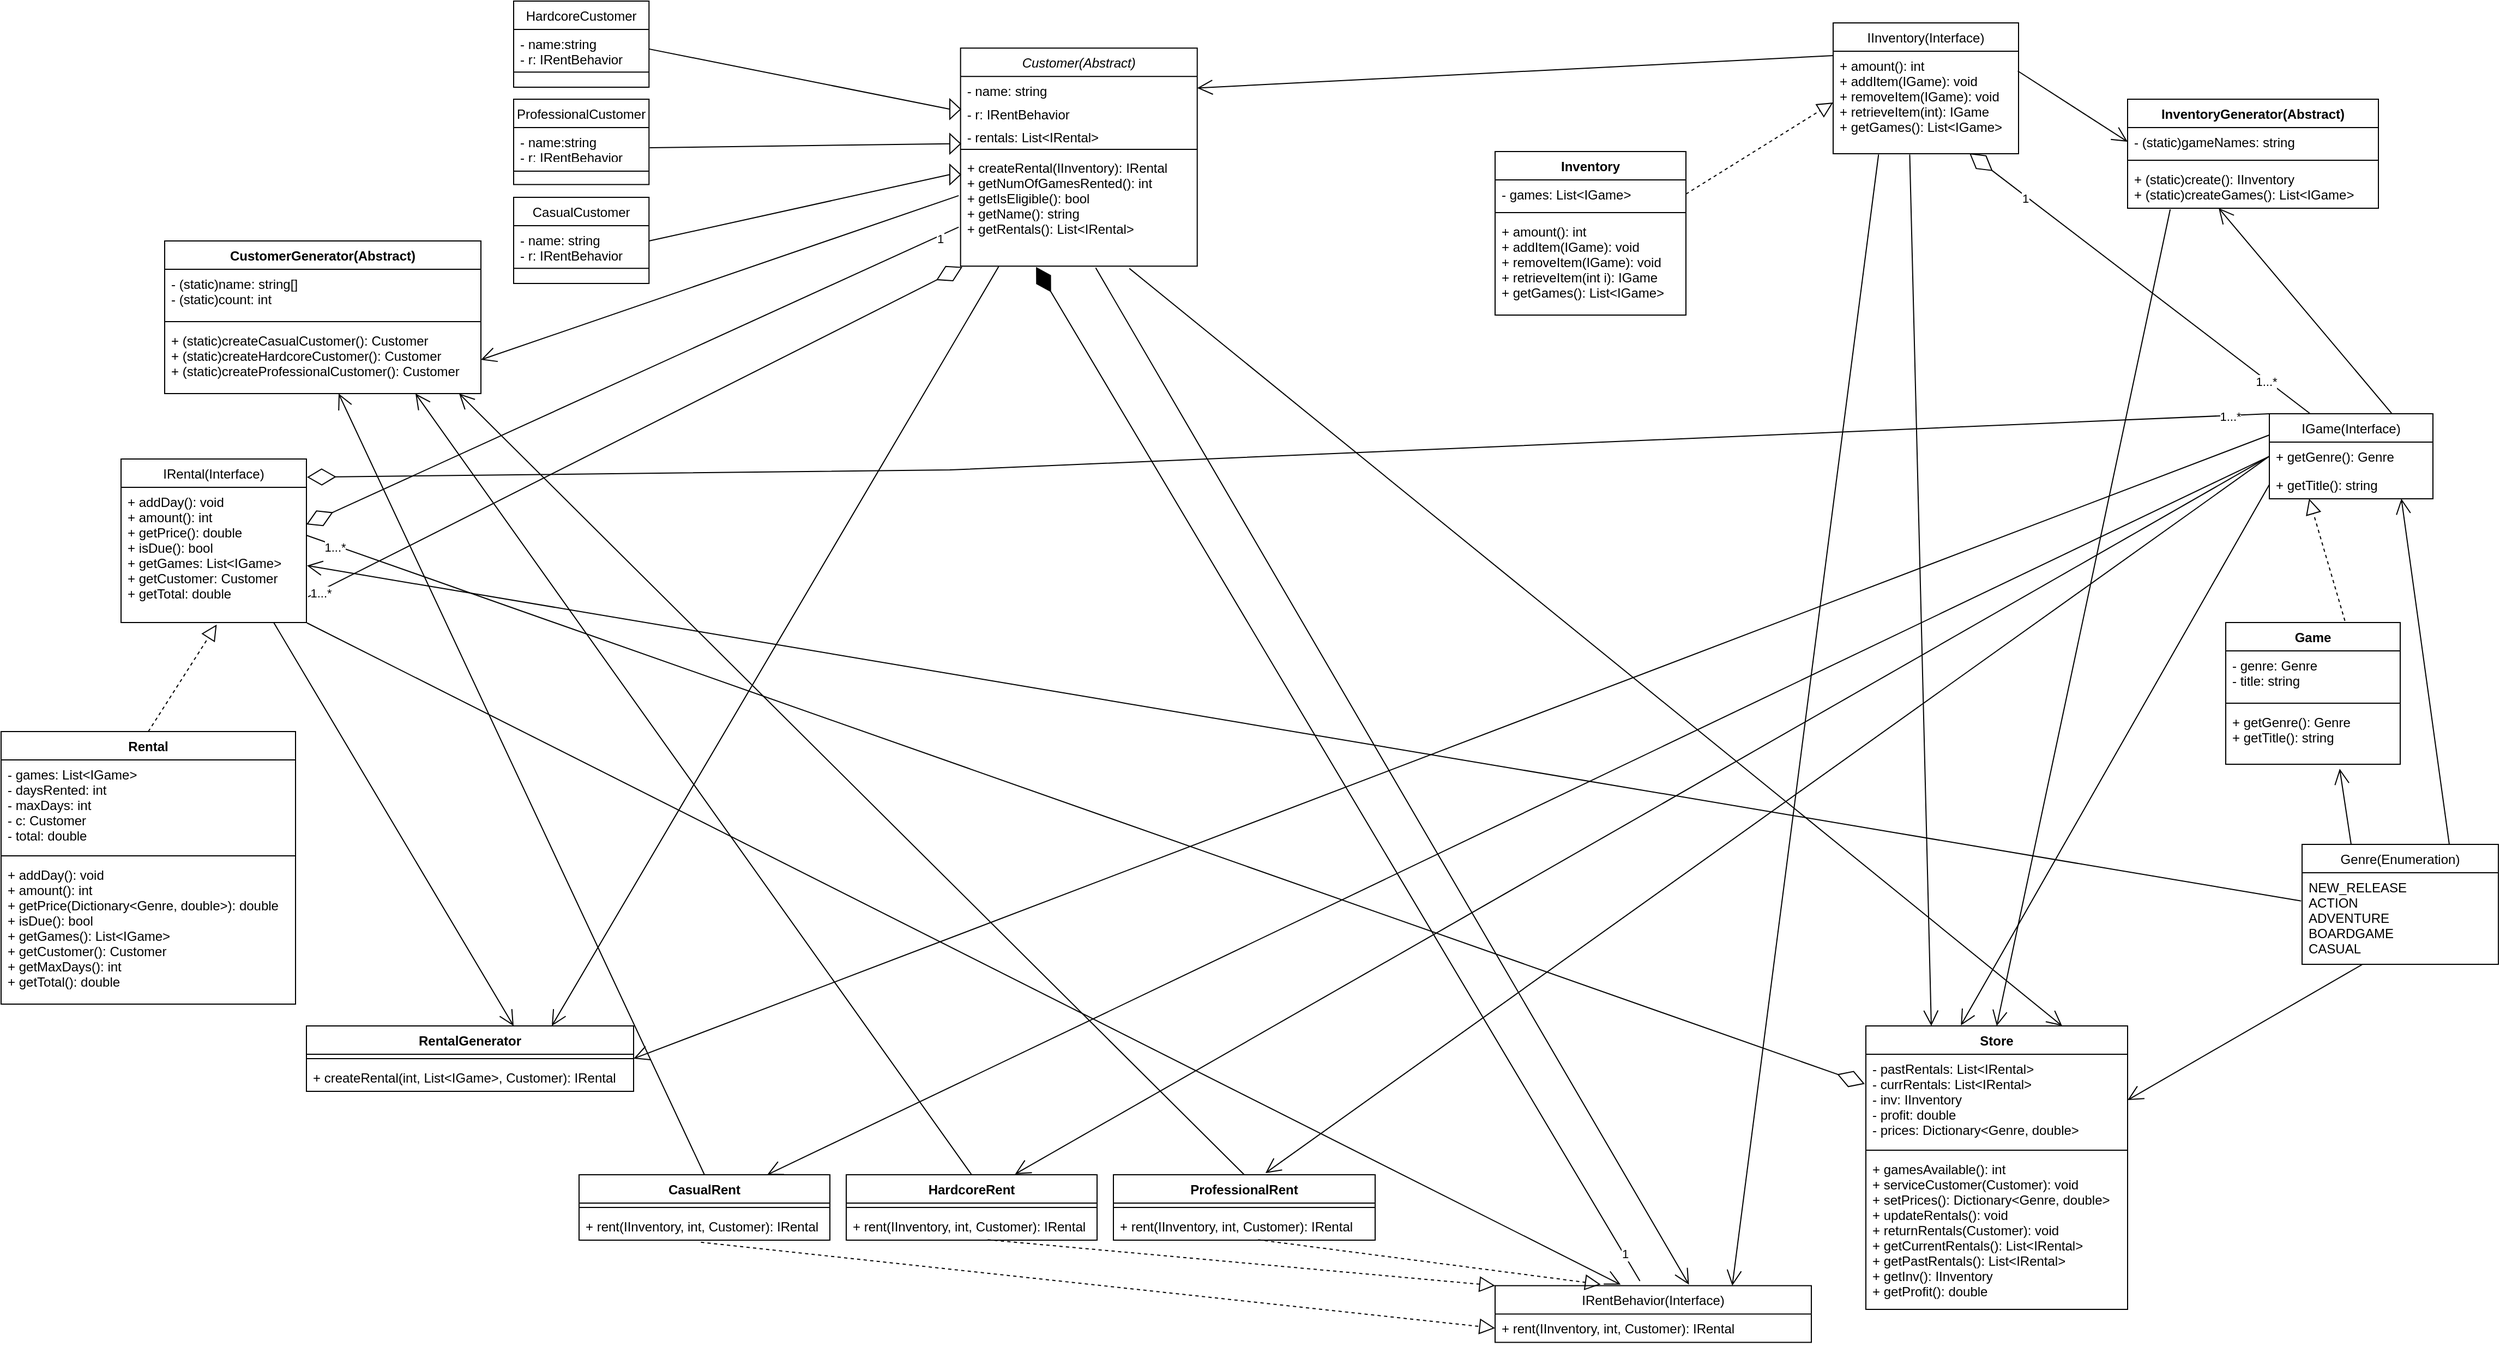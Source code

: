 <mxfile version="15.5.5" type="device"><diagram id="C5RBs43oDa-KdzZeNtuy" name="Page-1"><mxGraphModel dx="2887" dy="938" grid="1" gridSize="10" guides="1" tooltips="1" connect="1" arrows="1" fold="1" page="1" pageScale="1" pageWidth="1169" pageHeight="827" math="0" shadow="0"><root><mxCell id="WIyWlLk6GJQsqaUBKTNV-0"/><mxCell id="WIyWlLk6GJQsqaUBKTNV-1" parent="WIyWlLk6GJQsqaUBKTNV-0"/><mxCell id="_dG1kqTOQeq6uRvqZW8x-115" value="Store" style="swimlane;fontStyle=1;align=center;verticalAlign=top;childLayout=stackLayout;horizontal=1;startSize=26;horizontalStack=0;resizeParent=1;resizeParentMax=0;resizeLast=0;collapsible=1;marginBottom=0;" parent="WIyWlLk6GJQsqaUBKTNV-1" vertex="1"><mxGeometry x="550" y="950" width="240" height="260" as="geometry"/></mxCell><mxCell id="_dG1kqTOQeq6uRvqZW8x-116" value="- pastRentals: List&lt;IRental&gt;&#10;- currRentals: List&lt;IRental&gt;&#10;- inv: IInventory&#10;- profit: double&#10;- prices: Dictionary&lt;Genre, double&gt;" style="text;strokeColor=none;fillColor=none;align=left;verticalAlign=top;spacingLeft=4;spacingRight=4;overflow=hidden;rotatable=0;points=[[0,0.5],[1,0.5]];portConstraint=eastwest;" parent="_dG1kqTOQeq6uRvqZW8x-115" vertex="1"><mxGeometry y="26" width="240" height="84" as="geometry"/></mxCell><mxCell id="_dG1kqTOQeq6uRvqZW8x-117" value="" style="line;strokeWidth=1;fillColor=none;align=left;verticalAlign=middle;spacingTop=-1;spacingLeft=3;spacingRight=3;rotatable=0;labelPosition=right;points=[];portConstraint=eastwest;" parent="_dG1kqTOQeq6uRvqZW8x-115" vertex="1"><mxGeometry y="110" width="240" height="8" as="geometry"/></mxCell><mxCell id="_dG1kqTOQeq6uRvqZW8x-118" value="+ gamesAvailable(): int&#10;+ serviceCustomer(Customer): void&#10;+ setPrices(): Dictionary&lt;Genre, double&gt;&#10;+ updateRentals(): void&#10;+ returnRentals(Customer): void&#10;+ getCurrentRentals(): List&lt;IRental&gt;&#10;+ getPastRentals(): List&lt;IRental&gt;&#10;+ getInv(): IInventory&#10;+ getProfit(): double" style="text;strokeColor=none;fillColor=none;align=left;verticalAlign=top;spacingLeft=4;spacingRight=4;overflow=hidden;rotatable=0;points=[[0,0.5],[1,0.5]];portConstraint=eastwest;" parent="_dG1kqTOQeq6uRvqZW8x-115" vertex="1"><mxGeometry y="118" width="240" height="142" as="geometry"/></mxCell><mxCell id="_dG1kqTOQeq6uRvqZW8x-123" value="" style="endArrow=diamondThin;endFill=1;endSize=24;html=1;entryX=0.319;entryY=1.007;entryDx=0;entryDy=0;exitX=0.458;exitY=-0.081;exitDx=0;exitDy=0;exitPerimeter=0;entryPerimeter=0;" parent="WIyWlLk6GJQsqaUBKTNV-1" source="_dG1kqTOQeq6uRvqZW8x-16" target="_dG1kqTOQeq6uRvqZW8x-150" edge="1"><mxGeometry width="160" relative="1" as="geometry"><mxPoint x="-590" y="620" as="sourcePoint"/><mxPoint x="-150" y="90" as="targetPoint"/></mxGeometry></mxCell><mxCell id="pAehy5S-BfIs2XnOSqvV-15" value="1" style="edgeLabel;html=1;align=center;verticalAlign=middle;resizable=0;points=[];" parent="_dG1kqTOQeq6uRvqZW8x-123" vertex="1" connectable="0"><mxGeometry x="-0.947" y="-1" relative="1" as="geometry"><mxPoint as="offset"/></mxGeometry></mxCell><mxCell id="_dG1kqTOQeq6uRvqZW8x-144" value="" style="endArrow=open;endFill=1;endSize=12;html=1;exitX=0.413;exitY=1.008;exitDx=0;exitDy=0;entryX=0.25;entryY=0;entryDx=0;entryDy=0;exitPerimeter=0;" parent="WIyWlLk6GJQsqaUBKTNV-1" source="_dG1kqTOQeq6uRvqZW8x-87" target="_dG1kqTOQeq6uRvqZW8x-115" edge="1"><mxGeometry width="160" relative="1" as="geometry"><mxPoint x="-130" y="480" as="sourcePoint"/><mxPoint x="-10" y="550" as="targetPoint"/></mxGeometry></mxCell><mxCell id="zkfFHV4jXpPFQw0GAbJ--0" value="Customer(Abstract)" style="swimlane;fontStyle=2;align=center;verticalAlign=top;childLayout=stackLayout;horizontal=1;startSize=26;horizontalStack=0;resizeParent=1;resizeLast=0;collapsible=1;marginBottom=0;rounded=0;shadow=0;strokeWidth=1;" parent="WIyWlLk6GJQsqaUBKTNV-1" vertex="1"><mxGeometry x="-280.17" y="53.11" width="217.03" height="199.998" as="geometry"><mxRectangle x="230" y="140" width="160" height="26" as="alternateBounds"/></mxGeometry></mxCell><mxCell id="zkfFHV4jXpPFQw0GAbJ--1" value="- name: string" style="text;align=left;verticalAlign=top;spacingLeft=4;spacingRight=4;overflow=hidden;rotatable=0;points=[[0,0.5],[1,0.5]];portConstraint=eastwest;" parent="zkfFHV4jXpPFQw0GAbJ--0" vertex="1"><mxGeometry y="26" width="217.03" height="21.211" as="geometry"/></mxCell><mxCell id="zkfFHV4jXpPFQw0GAbJ--2" value="- r: IRentBehavior" style="text;align=left;verticalAlign=top;spacingLeft=4;spacingRight=4;overflow=hidden;rotatable=0;points=[[0,0.5],[1,0.5]];portConstraint=eastwest;rounded=0;shadow=0;html=0;" parent="zkfFHV4jXpPFQw0GAbJ--0" vertex="1"><mxGeometry y="47.211" width="217.03" height="21.211" as="geometry"/></mxCell><mxCell id="zkfFHV4jXpPFQw0GAbJ--3" value="- rentals: List&lt;IRental&gt;" style="text;align=left;verticalAlign=top;spacingLeft=4;spacingRight=4;overflow=hidden;rotatable=0;points=[[0,0.5],[1,0.5]];portConstraint=eastwest;rounded=0;shadow=0;html=0;" parent="zkfFHV4jXpPFQw0GAbJ--0" vertex="1"><mxGeometry y="68.421" width="217.03" height="21.211" as="geometry"/></mxCell><mxCell id="zkfFHV4jXpPFQw0GAbJ--4" value="" style="line;html=1;strokeWidth=1;align=left;verticalAlign=middle;spacingTop=-1;spacingLeft=3;spacingRight=3;rotatable=0;labelPosition=right;points=[];portConstraint=eastwest;" parent="zkfFHV4jXpPFQw0GAbJ--0" vertex="1"><mxGeometry y="89.632" width="217.03" height="6.526" as="geometry"/></mxCell><mxCell id="_dG1kqTOQeq6uRvqZW8x-150" value="+ createRental(IInventory): IRental&#10;+ getNumOfGamesRented(): int&#10;+ getIsEligible(): bool&#10;+ getName(): string&#10;+ getRentals(): List&lt;IRental&gt;&#10;" style="text;align=left;verticalAlign=top;spacingLeft=4;spacingRight=4;overflow=hidden;rotatable=0;points=[[0,0.5],[1,0.5]];portConstraint=eastwest;" parent="zkfFHV4jXpPFQw0GAbJ--0" vertex="1"><mxGeometry y="96.158" width="217.03" height="103.84" as="geometry"/></mxCell><mxCell id="_dG1kqTOQeq6uRvqZW8x-154" value="" style="endArrow=open;endFill=1;endSize=12;html=1;entryX=1.003;entryY=0.579;entryDx=0;entryDy=0;entryPerimeter=0;exitX=-0.005;exitY=0.308;exitDx=0;exitDy=0;exitPerimeter=0;" parent="WIyWlLk6GJQsqaUBKTNV-1" source="_dG1kqTOQeq6uRvqZW8x-98" target="_dG1kqTOQeq6uRvqZW8x-76" edge="1"><mxGeometry width="160" relative="1" as="geometry"><mxPoint x="-130" y="480" as="sourcePoint"/><mxPoint x="30" y="480" as="targetPoint"/></mxGeometry></mxCell><mxCell id="_dG1kqTOQeq6uRvqZW8x-155" value="" style="endArrow=open;endFill=1;endSize=12;html=1;entryX=1;entryY=0.5;entryDx=0;entryDy=0;exitX=0.306;exitY=1.002;exitDx=0;exitDy=0;exitPerimeter=0;" parent="WIyWlLk6GJQsqaUBKTNV-1" source="_dG1kqTOQeq6uRvqZW8x-98" target="_dG1kqTOQeq6uRvqZW8x-116" edge="1"><mxGeometry width="160" relative="1" as="geometry"><mxPoint x="-130" y="480" as="sourcePoint"/><mxPoint x="450" y="670" as="targetPoint"/></mxGeometry></mxCell><mxCell id="_dG1kqTOQeq6uRvqZW8x-156" value="" style="endArrow=open;endFill=1;endSize=12;html=1;entryX=0.75;entryY=0;entryDx=0;entryDy=0;exitX=0.713;exitY=1.02;exitDx=0;exitDy=0;exitPerimeter=0;" parent="WIyWlLk6GJQsqaUBKTNV-1" source="_dG1kqTOQeq6uRvqZW8x-150" target="_dG1kqTOQeq6uRvqZW8x-115" edge="1"><mxGeometry width="160" relative="1" as="geometry"><mxPoint x="228.14" y="239.624" as="sourcePoint"/><mxPoint x="30" y="480" as="targetPoint"/></mxGeometry></mxCell><mxCell id="pAehy5S-BfIs2XnOSqvV-0" value="" style="endArrow=diamondThin;endFill=0;endSize=24;html=1;rounded=0;entryX=-0.004;entryY=0.324;entryDx=0;entryDy=0;entryPerimeter=0;" parent="WIyWlLk6GJQsqaUBKTNV-1" target="_dG1kqTOQeq6uRvqZW8x-116" edge="1"><mxGeometry width="160" relative="1" as="geometry"><mxPoint x="-880" y="500" as="sourcePoint"/><mxPoint x="-320" y="490" as="targetPoint"/></mxGeometry></mxCell><mxCell id="pAehy5S-BfIs2XnOSqvV-9" value="1...*" style="edgeLabel;html=1;align=center;verticalAlign=middle;resizable=0;points=[];container=0;" parent="pAehy5S-BfIs2XnOSqvV-0" vertex="1" connectable="0"><mxGeometry x="-0.964" y="-2" relative="1" as="geometry"><mxPoint as="offset"/></mxGeometry></mxCell><mxCell id="pAehy5S-BfIs2XnOSqvV-4" value="" style="endArrow=diamondThin;endFill=0;endSize=24;html=1;rounded=0;entryX=0.008;entryY=1.007;entryDx=0;entryDy=0;exitX=1.009;exitY=0.81;exitDx=0;exitDy=0;entryPerimeter=0;exitPerimeter=0;" parent="WIyWlLk6GJQsqaUBKTNV-1" source="_dG1kqTOQeq6uRvqZW8x-76" target="_dG1kqTOQeq6uRvqZW8x-150" edge="1"><mxGeometry width="160" relative="1" as="geometry"><mxPoint x="-490" y="370" as="sourcePoint"/><mxPoint x="-330" y="370" as="targetPoint"/></mxGeometry></mxCell><mxCell id="pAehy5S-BfIs2XnOSqvV-8" value="1...*" style="edgeLabel;html=1;align=center;verticalAlign=middle;resizable=0;points=[];container=0;" parent="pAehy5S-BfIs2XnOSqvV-4" vertex="1" connectable="0"><mxGeometry x="-0.964" y="-2" relative="1" as="geometry"><mxPoint as="offset"/></mxGeometry></mxCell><mxCell id="pAehy5S-BfIs2XnOSqvV-12" value="" style="endArrow=diamondThin;endFill=0;endSize=24;html=1;rounded=0;exitX=0;exitY=0;exitDx=0;exitDy=0;entryX=1.003;entryY=0.111;entryDx=0;entryDy=0;entryPerimeter=0;" parent="WIyWlLk6GJQsqaUBKTNV-1" source="_dG1kqTOQeq6uRvqZW8x-54" target="_dG1kqTOQeq6uRvqZW8x-75" edge="1"><mxGeometry width="160" relative="1" as="geometry"><mxPoint x="-510" y="500" as="sourcePoint"/><mxPoint x="-890" y="450" as="targetPoint"/><Array as="points"><mxPoint x="-290" y="440"/></Array></mxGeometry></mxCell><mxCell id="pAehy5S-BfIs2XnOSqvV-14" value="1...*" style="edgeLabel;html=1;align=center;verticalAlign=middle;resizable=0;points=[];" parent="pAehy5S-BfIs2XnOSqvV-12" vertex="1" connectable="0"><mxGeometry x="-0.96" y="1" relative="1" as="geometry"><mxPoint as="offset"/></mxGeometry></mxCell><mxCell id="pAehy5S-BfIs2XnOSqvV-17" value="" style="endArrow=diamondThin;endFill=0;endSize=24;html=1;rounded=0;entryX=1;entryY=0.274;entryDx=0;entryDy=0;entryPerimeter=0;exitX=-0.008;exitY=0.655;exitDx=0;exitDy=0;exitPerimeter=0;" parent="WIyWlLk6GJQsqaUBKTNV-1" source="_dG1kqTOQeq6uRvqZW8x-150" target="_dG1kqTOQeq6uRvqZW8x-76" edge="1"><mxGeometry width="160" relative="1" as="geometry"><mxPoint x="-240" y="230" as="sourcePoint"/><mxPoint x="-310" y="390" as="targetPoint"/></mxGeometry></mxCell><mxCell id="pAehy5S-BfIs2XnOSqvV-18" value="1" style="edgeLabel;html=1;align=center;verticalAlign=middle;resizable=0;points=[];" parent="pAehy5S-BfIs2XnOSqvV-17" vertex="1" connectable="0"><mxGeometry x="-0.939" y="1" relative="1" as="geometry"><mxPoint y="1" as="offset"/></mxGeometry></mxCell><mxCell id="_dG1kqTOQeq6uRvqZW8x-16" value="IRentBehavior(Interface)" style="swimlane;fontStyle=0;childLayout=stackLayout;horizontal=1;startSize=26;fillColor=none;horizontalStack=0;resizeParent=1;resizeParentMax=0;resizeLast=0;collapsible=1;marginBottom=0;" parent="WIyWlLk6GJQsqaUBKTNV-1" vertex="1"><mxGeometry x="210" y="1188.21" width="290" height="52" as="geometry"/></mxCell><mxCell id="_dG1kqTOQeq6uRvqZW8x-17" value="+ rent(IInventory, int, Customer): IRental" style="text;strokeColor=none;fillColor=none;align=left;verticalAlign=top;spacingLeft=4;spacingRight=4;overflow=hidden;rotatable=0;points=[[0,0.5],[1,0.5]];portConstraint=eastwest;" parent="_dG1kqTOQeq6uRvqZW8x-16" vertex="1"><mxGeometry y="26" width="290" height="26" as="geometry"/></mxCell><mxCell id="_dG1kqTOQeq6uRvqZW8x-24" value="ProfessionalRent" style="swimlane;fontStyle=1;align=center;verticalAlign=top;childLayout=stackLayout;horizontal=1;startSize=26;horizontalStack=0;resizeParent=1;resizeParentMax=0;resizeLast=0;collapsible=1;marginBottom=0;" parent="WIyWlLk6GJQsqaUBKTNV-1" vertex="1"><mxGeometry x="-140" y="1086.5" width="240" height="60" as="geometry"/></mxCell><mxCell id="_dG1kqTOQeq6uRvqZW8x-26" value="" style="line;strokeWidth=1;fillColor=none;align=left;verticalAlign=middle;spacingTop=-1;spacingLeft=3;spacingRight=3;rotatable=0;labelPosition=right;points=[];portConstraint=eastwest;" parent="_dG1kqTOQeq6uRvqZW8x-24" vertex="1"><mxGeometry y="26" width="240" height="8" as="geometry"/></mxCell><mxCell id="_dG1kqTOQeq6uRvqZW8x-27" value="+ rent(IInventory, int, Customer): IRental" style="text;strokeColor=none;fillColor=none;align=left;verticalAlign=top;spacingLeft=4;spacingRight=4;overflow=hidden;rotatable=0;points=[[0,0.5],[1,0.5]];portConstraint=eastwest;" parent="_dG1kqTOQeq6uRvqZW8x-24" vertex="1"><mxGeometry y="34" width="240" height="26" as="geometry"/></mxCell><mxCell id="_dG1kqTOQeq6uRvqZW8x-28" value="HardcoreRent" style="swimlane;fontStyle=1;align=center;verticalAlign=top;childLayout=stackLayout;horizontal=1;startSize=26;horizontalStack=0;resizeParent=1;resizeParentMax=0;resizeLast=0;collapsible=1;marginBottom=0;" parent="WIyWlLk6GJQsqaUBKTNV-1" vertex="1"><mxGeometry x="-385" y="1086.5" width="230" height="60" as="geometry"/></mxCell><mxCell id="_dG1kqTOQeq6uRvqZW8x-30" value="" style="line;strokeWidth=1;fillColor=none;align=left;verticalAlign=middle;spacingTop=-1;spacingLeft=3;spacingRight=3;rotatable=0;labelPosition=right;points=[];portConstraint=eastwest;" parent="_dG1kqTOQeq6uRvqZW8x-28" vertex="1"><mxGeometry y="26" width="230" height="8" as="geometry"/></mxCell><mxCell id="_dG1kqTOQeq6uRvqZW8x-31" value="+ rent(IInventory, int, Customer): IRental" style="text;strokeColor=none;fillColor=none;align=left;verticalAlign=top;spacingLeft=4;spacingRight=4;overflow=hidden;rotatable=0;points=[[0,0.5],[1,0.5]];portConstraint=eastwest;" parent="_dG1kqTOQeq6uRvqZW8x-28" vertex="1"><mxGeometry y="34" width="230" height="26" as="geometry"/></mxCell><mxCell id="_dG1kqTOQeq6uRvqZW8x-42" value="CasualRent" style="swimlane;fontStyle=1;align=center;verticalAlign=top;childLayout=stackLayout;horizontal=1;startSize=26;horizontalStack=0;resizeParent=1;resizeParentMax=0;resizeLast=0;collapsible=1;marginBottom=0;" parent="WIyWlLk6GJQsqaUBKTNV-1" vertex="1"><mxGeometry x="-630" y="1086.5" width="230" height="60" as="geometry"/></mxCell><mxCell id="_dG1kqTOQeq6uRvqZW8x-44" value="" style="line;strokeWidth=1;fillColor=none;align=left;verticalAlign=middle;spacingTop=-1;spacingLeft=3;spacingRight=3;rotatable=0;labelPosition=right;points=[];portConstraint=eastwest;" parent="_dG1kqTOQeq6uRvqZW8x-42" vertex="1"><mxGeometry y="26" width="230" height="8" as="geometry"/></mxCell><mxCell id="_dG1kqTOQeq6uRvqZW8x-45" value="+ rent(IInventory, int, Customer): IRental" style="text;strokeColor=none;fillColor=none;align=left;verticalAlign=top;spacingLeft=4;spacingRight=4;overflow=hidden;rotatable=0;points=[[0,0.5],[1,0.5]];portConstraint=eastwest;" parent="_dG1kqTOQeq6uRvqZW8x-42" vertex="1"><mxGeometry y="34" width="230" height="26" as="geometry"/></mxCell><mxCell id="_dG1kqTOQeq6uRvqZW8x-63" value="" style="endArrow=block;dashed=1;endFill=0;endSize=12;html=1;exitX=0.486;exitY=1.074;exitDx=0;exitDy=0;entryX=0;entryY=0.5;entryDx=0;entryDy=0;exitPerimeter=0;" parent="WIyWlLk6GJQsqaUBKTNV-1" source="_dG1kqTOQeq6uRvqZW8x-45" target="_dG1kqTOQeq6uRvqZW8x-17" edge="1"><mxGeometry x="-590" y="919.61" width="160" as="geometry"><mxPoint x="-570" y="1149.61" as="sourcePoint"/><mxPoint x="-370" y="971.61" as="targetPoint"/></mxGeometry></mxCell><mxCell id="_dG1kqTOQeq6uRvqZW8x-64" value="" style="endArrow=block;dashed=1;endFill=0;endSize=12;html=1;entryX=0;entryY=0;entryDx=0;entryDy=0;exitX=0.564;exitY=0.986;exitDx=0;exitDy=0;exitPerimeter=0;" parent="WIyWlLk6GJQsqaUBKTNV-1" source="_dG1kqTOQeq6uRvqZW8x-31" target="_dG1kqTOQeq6uRvqZW8x-16" edge="1"><mxGeometry x="-590" y="919.61" width="160" as="geometry"><mxPoint x="-240" y="1019.61" as="sourcePoint"/><mxPoint x="-240" y="1119.61" as="targetPoint"/></mxGeometry></mxCell><mxCell id="_dG1kqTOQeq6uRvqZW8x-65" value="" style="endArrow=block;dashed=1;endFill=0;endSize=12;html=1;exitX=0.553;exitY=0.986;exitDx=0;exitDy=0;entryX=0.334;entryY=-0.022;entryDx=0;entryDy=0;entryPerimeter=0;exitPerimeter=0;" parent="WIyWlLk6GJQsqaUBKTNV-1" source="_dG1kqTOQeq6uRvqZW8x-27" target="_dG1kqTOQeq6uRvqZW8x-16" edge="1"><mxGeometry x="-590" y="919.61" width="160" as="geometry"><mxPoint x="-570" y="1149.61" as="sourcePoint"/><mxPoint x="-110" y="979.61" as="targetPoint"/></mxGeometry></mxCell><mxCell id="pAehy5S-BfIs2XnOSqvV-23" value="" style="endArrow=open;endFill=1;endSize=12;html=1;rounded=0;entryX=0.581;entryY=-0.025;entryDx=0;entryDy=0;entryPerimeter=0;exitX=0;exitY=0.5;exitDx=0;exitDy=0;" parent="WIyWlLk6GJQsqaUBKTNV-1" source="_dG1kqTOQeq6uRvqZW8x-55" target="_dG1kqTOQeq6uRvqZW8x-24" edge="1"><mxGeometry width="160" relative="1" as="geometry"><mxPoint x="-190" y="490" as="sourcePoint"/><mxPoint x="-30" y="490" as="targetPoint"/></mxGeometry></mxCell><mxCell id="pAehy5S-BfIs2XnOSqvV-24" value="" style="endArrow=open;endFill=1;endSize=12;html=1;rounded=0;entryX=0.75;entryY=0;entryDx=0;entryDy=0;exitX=0;exitY=0.5;exitDx=0;exitDy=0;" parent="WIyWlLk6GJQsqaUBKTNV-1" source="_dG1kqTOQeq6uRvqZW8x-55" target="_dG1kqTOQeq6uRvqZW8x-42" edge="1"><mxGeometry width="160" relative="1" as="geometry"><mxPoint x="180" y="490" as="sourcePoint"/><mxPoint x="340" y="490" as="targetPoint"/></mxGeometry></mxCell><mxCell id="pAehy5S-BfIs2XnOSqvV-25" value="" style="endArrow=open;endFill=1;endSize=12;html=1;rounded=0;entryX=0.673;entryY=-0.009;entryDx=0;entryDy=0;entryPerimeter=0;exitX=0;exitY=0.5;exitDx=0;exitDy=0;" parent="WIyWlLk6GJQsqaUBKTNV-1" source="_dG1kqTOQeq6uRvqZW8x-55" target="_dG1kqTOQeq6uRvqZW8x-28" edge="1"><mxGeometry width="160" relative="1" as="geometry"><mxPoint x="310" y="490" as="sourcePoint"/><mxPoint x="470" y="490" as="targetPoint"/></mxGeometry></mxCell><mxCell id="pAehy5S-BfIs2XnOSqvV-28" value="" style="endArrow=open;endFill=1;endSize=12;html=1;rounded=0;entryX=1;entryY=0.5;entryDx=0;entryDy=0;exitX=0;exitY=0.25;exitDx=0;exitDy=0;" parent="WIyWlLk6GJQsqaUBKTNV-1" source="_dG1kqTOQeq6uRvqZW8x-54" target="_dG1kqTOQeq6uRvqZW8x-102" edge="1"><mxGeometry width="160" relative="1" as="geometry"><mxPoint x="-640" y="900" as="sourcePoint"/><mxPoint x="-480" y="900" as="targetPoint"/></mxGeometry></mxCell><mxCell id="pAehy5S-BfIs2XnOSqvV-31" value="" style="group" parent="WIyWlLk6GJQsqaUBKTNV-1" vertex="1" connectable="0"><mxGeometry x="-690" y="9.999" width="124.138" height="79.057" as="geometry"/></mxCell><mxCell id="zkfFHV4jXpPFQw0GAbJ--6" value="HardcoreCustomer" style="swimlane;fontStyle=0;align=center;verticalAlign=top;childLayout=stackLayout;horizontal=1;startSize=26;horizontalStack=0;resizeParent=1;resizeLast=0;collapsible=1;marginBottom=0;rounded=0;shadow=0;strokeWidth=1;container=0;" parent="pAehy5S-BfIs2XnOSqvV-31" vertex="1"><mxGeometry width="124.138" height="79.057" as="geometry"><mxRectangle x="130" y="380" width="160" height="26" as="alternateBounds"/></mxGeometry></mxCell><mxCell id="zkfFHV4jXpPFQw0GAbJ--7" value="- name:string&#10;- r: IRentBehavior" style="text;align=left;verticalAlign=top;spacingLeft=4;spacingRight=4;overflow=hidden;rotatable=0;points=[[0,0.5],[1,0.5]];portConstraint=eastwest;container=0;" parent="pAehy5S-BfIs2XnOSqvV-31" vertex="1"><mxGeometry y="26" width="124.138" height="35.895" as="geometry"/></mxCell><mxCell id="zkfFHV4jXpPFQw0GAbJ--9" value="" style="line;html=1;strokeWidth=1;align=left;verticalAlign=middle;spacingTop=-1;spacingLeft=3;spacingRight=3;rotatable=0;labelPosition=right;points=[];portConstraint=eastwest;container=0;" parent="pAehy5S-BfIs2XnOSqvV-31" vertex="1"><mxGeometry y="61.895" width="124.138" height="6.526" as="geometry"/></mxCell><mxCell id="pAehy5S-BfIs2XnOSqvV-32" value="" style="group" parent="WIyWlLk6GJQsqaUBKTNV-1" vertex="1" connectable="0"><mxGeometry x="-689.998" y="99.999" width="124.138" height="78.211" as="geometry"/></mxCell><mxCell id="_dG1kqTOQeq6uRvqZW8x-5" value="ProfessionalCustomer" style="swimlane;fontStyle=0;align=center;verticalAlign=top;childLayout=stackLayout;horizontal=1;startSize=26;horizontalStack=0;resizeParent=1;resizeParentMax=0;resizeLast=0;collapsible=1;marginBottom=0;container=0;" parent="pAehy5S-BfIs2XnOSqvV-32" vertex="1"><mxGeometry width="124.138" height="78.211" as="geometry"/></mxCell><mxCell id="_dG1kqTOQeq6uRvqZW8x-6" value="- name:string&#10;- r: IRentBehavior" style="text;strokeColor=none;fillColor=none;align=left;verticalAlign=top;spacingLeft=4;spacingRight=4;overflow=hidden;rotatable=0;points=[[0,0.5],[1,0.5]];portConstraint=eastwest;container=0;" parent="pAehy5S-BfIs2XnOSqvV-32" vertex="1"><mxGeometry y="26" width="124.138" height="27.737" as="geometry"/></mxCell><mxCell id="_dG1kqTOQeq6uRvqZW8x-7" value="" style="line;strokeWidth=1;fillColor=none;align=left;verticalAlign=middle;spacingTop=-1;spacingLeft=3;spacingRight=3;rotatable=0;labelPosition=right;points=[];portConstraint=eastwest;container=0;" parent="pAehy5S-BfIs2XnOSqvV-32" vertex="1"><mxGeometry y="53.737" width="124.138" height="24.474" as="geometry"/></mxCell><mxCell id="pAehy5S-BfIs2XnOSqvV-45" value="" style="endArrow=open;endFill=1;endSize=12;html=1;rounded=0;entryX=0.931;entryY=1;entryDx=0;entryDy=0;entryPerimeter=0;exitX=0.5;exitY=0;exitDx=0;exitDy=0;" parent="WIyWlLk6GJQsqaUBKTNV-1" source="_dG1kqTOQeq6uRvqZW8x-24" target="_dG1kqTOQeq6uRvqZW8x-109" edge="1"><mxGeometry width="160" relative="1" as="geometry"><mxPoint x="-380" y="900" as="sourcePoint"/><mxPoint x="-220" y="900" as="targetPoint"/></mxGeometry></mxCell><mxCell id="pAehy5S-BfIs2XnOSqvV-46" value="" style="endArrow=open;endFill=1;endSize=12;html=1;rounded=0;entryX=0.793;entryY=1;entryDx=0;entryDy=0;entryPerimeter=0;exitX=0.5;exitY=0;exitDx=0;exitDy=0;" parent="WIyWlLk6GJQsqaUBKTNV-1" source="_dG1kqTOQeq6uRvqZW8x-28" target="_dG1kqTOQeq6uRvqZW8x-109" edge="1"><mxGeometry width="160" relative="1" as="geometry"><mxPoint x="-380" y="900" as="sourcePoint"/><mxPoint x="-220" y="900" as="targetPoint"/></mxGeometry></mxCell><mxCell id="pAehy5S-BfIs2XnOSqvV-47" value="" style="endArrow=open;endFill=1;endSize=12;html=1;rounded=0;exitX=0.5;exitY=0;exitDx=0;exitDy=0;" parent="WIyWlLk6GJQsqaUBKTNV-1" source="_dG1kqTOQeq6uRvqZW8x-42" target="_dG1kqTOQeq6uRvqZW8x-109" edge="1"><mxGeometry width="160" relative="1" as="geometry"><mxPoint x="-380" y="900" as="sourcePoint"/><mxPoint x="-848" y="320" as="targetPoint"/></mxGeometry></mxCell><mxCell id="_dG1kqTOQeq6uRvqZW8x-86" value="IInventory(Interface)" style="swimlane;fontStyle=0;childLayout=stackLayout;horizontal=1;startSize=26;fillColor=none;horizontalStack=0;resizeParent=1;resizeParentMax=0;resizeLast=0;collapsible=1;marginBottom=0;container=0;" parent="WIyWlLk6GJQsqaUBKTNV-1" vertex="1"><mxGeometry x="520" y="30" width="170" height="120" as="geometry"/></mxCell><mxCell id="_dG1kqTOQeq6uRvqZW8x-87" value="+ amount(): int&#10;+ addItem(IGame): void&#10;+ removeItem(IGame): void&#10;+ retrieveItem(int): IGame&#10;+ getGames(): List&lt;IGame&gt;" style="text;strokeColor=none;fillColor=none;align=left;verticalAlign=top;spacingLeft=4;spacingRight=4;overflow=hidden;rotatable=0;points=[[0,0.5],[1,0.5]];portConstraint=eastwest;container=0;" parent="WIyWlLk6GJQsqaUBKTNV-1" vertex="1"><mxGeometry x="520" y="56" width="170" height="94" as="geometry"/></mxCell><mxCell id="_dG1kqTOQeq6uRvqZW8x-95" value="" style="endArrow=block;dashed=1;endFill=0;endSize=12;html=1;exitX=1;exitY=0.5;exitDx=0;exitDy=0;entryX=0;entryY=0.5;entryDx=0;entryDy=0;" parent="WIyWlLk6GJQsqaUBKTNV-1" source="_dG1kqTOQeq6uRvqZW8x-92" target="_dG1kqTOQeq6uRvqZW8x-87" edge="1"><mxGeometry x="440" y="74" width="160" as="geometry"><mxPoint x="612.5" y="234" as="sourcePoint"/><mxPoint x="772.5" y="234" as="targetPoint"/></mxGeometry></mxCell><mxCell id="_dG1kqTOQeq6uRvqZW8x-97" value="Genre(Enumeration)" style="swimlane;fontStyle=0;childLayout=stackLayout;horizontal=1;startSize=26;fillColor=none;horizontalStack=0;resizeParent=1;resizeParentMax=0;resizeLast=0;collapsible=1;marginBottom=0;" parent="WIyWlLk6GJQsqaUBKTNV-1" vertex="1"><mxGeometry x="950" y="783.52" width="180" height="110" as="geometry"/></mxCell><mxCell id="_dG1kqTOQeq6uRvqZW8x-98" value="NEW_RELEASE&#10;ACTION&#10;ADVENTURE&#10;BOARDGAME&#10;CASUAL" style="text;strokeColor=none;fillColor=none;align=left;verticalAlign=top;spacingLeft=4;spacingRight=4;overflow=hidden;rotatable=0;points=[[0,0.5],[1,0.5]];portConstraint=eastwest;" parent="_dG1kqTOQeq6uRvqZW8x-97" vertex="1"><mxGeometry y="26" width="180" height="84" as="geometry"/></mxCell><mxCell id="_dG1kqTOQeq6uRvqZW8x-54" value="IGame(Interface)" style="swimlane;fontStyle=0;childLayout=stackLayout;horizontal=1;startSize=26;fillColor=none;horizontalStack=0;resizeParent=1;resizeParentMax=0;resizeLast=0;collapsible=1;marginBottom=0;container=0;" parent="WIyWlLk6GJQsqaUBKTNV-1" vertex="1"><mxGeometry x="920" y="388.52" width="150" height="78" as="geometry"/></mxCell><mxCell id="_dG1kqTOQeq6uRvqZW8x-58" value="Game" style="swimlane;fontStyle=1;align=center;verticalAlign=top;childLayout=stackLayout;horizontal=1;startSize=26;horizontalStack=0;resizeParent=1;resizeParentMax=0;resizeLast=0;collapsible=1;marginBottom=0;container=0;" parent="WIyWlLk6GJQsqaUBKTNV-1" vertex="1"><mxGeometry x="880" y="580" width="160" height="130" as="geometry"/></mxCell><mxCell id="_dG1kqTOQeq6uRvqZW8x-62" value="" style="endArrow=block;dashed=1;endFill=0;endSize=12;html=1;entryX=0.243;entryY=0.995;entryDx=0;entryDy=0;entryPerimeter=0;exitX=0.683;exitY=-0.012;exitDx=0;exitDy=0;exitPerimeter=0;" parent="WIyWlLk6GJQsqaUBKTNV-1" source="_dG1kqTOQeq6uRvqZW8x-58" target="_dG1kqTOQeq6uRvqZW8x-56" edge="1"><mxGeometry x="590" y="388.52" width="160" as="geometry"><mxPoint x="997" y="528.52" as="sourcePoint"/><mxPoint x="990" y="608.52" as="targetPoint"/></mxGeometry></mxCell><mxCell id="_dG1kqTOQeq6uRvqZW8x-55" value="+ getGenre(): Genre" style="text;strokeColor=none;fillColor=none;align=left;verticalAlign=top;spacingLeft=4;spacingRight=4;overflow=hidden;rotatable=0;points=[[0,0.5],[1,0.5]];portConstraint=eastwest;container=0;" parent="WIyWlLk6GJQsqaUBKTNV-1" vertex="1"><mxGeometry x="920" y="414.52" width="150" height="26" as="geometry"/></mxCell><mxCell id="_dG1kqTOQeq6uRvqZW8x-56" value="+ getTitle(): string" style="text;strokeColor=none;fillColor=none;align=left;verticalAlign=top;spacingLeft=4;spacingRight=4;overflow=hidden;rotatable=0;points=[[0,0.5],[1,0.5]];portConstraint=eastwest;container=0;" parent="WIyWlLk6GJQsqaUBKTNV-1" vertex="1"><mxGeometry x="920" y="440.52" width="150" height="26" as="geometry"/></mxCell><mxCell id="_dG1kqTOQeq6uRvqZW8x-59" value="- genre: Genre&#10;- title: string" style="text;strokeColor=none;fillColor=none;align=left;verticalAlign=top;spacingLeft=4;spacingRight=4;overflow=hidden;rotatable=0;points=[[0,0.5],[1,0.5]];portConstraint=eastwest;container=0;" parent="WIyWlLk6GJQsqaUBKTNV-1" vertex="1"><mxGeometry x="880" y="606" width="160" height="44" as="geometry"/></mxCell><mxCell id="_dG1kqTOQeq6uRvqZW8x-60" value="" style="line;strokeWidth=1;fillColor=none;align=left;verticalAlign=middle;spacingTop=-1;spacingLeft=3;spacingRight=3;rotatable=0;labelPosition=right;points=[];portConstraint=eastwest;container=0;" parent="WIyWlLk6GJQsqaUBKTNV-1" vertex="1"><mxGeometry x="880" y="650" width="160" height="8" as="geometry"/></mxCell><mxCell id="_dG1kqTOQeq6uRvqZW8x-61" value="+ getGenre(): Genre&#10;+ getTitle(): string" style="text;strokeColor=none;fillColor=none;align=left;verticalAlign=top;spacingLeft=4;spacingRight=4;overflow=hidden;rotatable=0;points=[[0,0.5],[1,0.5]];portConstraint=eastwest;container=0;" parent="WIyWlLk6GJQsqaUBKTNV-1" vertex="1"><mxGeometry x="880" y="658.0" width="160" height="52" as="geometry"/></mxCell><mxCell id="_dG1kqTOQeq6uRvqZW8x-133" value="" style="endArrow=open;endFill=1;endSize=12;html=1;exitX=0.25;exitY=0;exitDx=0;exitDy=0;entryX=0.653;entryY=1.08;entryDx=0;entryDy=0;entryPerimeter=0;" parent="WIyWlLk6GJQsqaUBKTNV-1" source="_dG1kqTOQeq6uRvqZW8x-97" target="_dG1kqTOQeq6uRvqZW8x-61" edge="1"><mxGeometry x="550" y="164.52" width="160" as="geometry"><mxPoint x="-190" y="604.52" as="sourcePoint"/><mxPoint x="960" y="690.52" as="targetPoint"/></mxGeometry></mxCell><mxCell id="_dG1kqTOQeq6uRvqZW8x-125" value="" style="group" parent="WIyWlLk6GJQsqaUBKTNV-1" vertex="1" connectable="0"><mxGeometry x="790" y="100" width="230" height="100" as="geometry"/></mxCell><mxCell id="_dG1kqTOQeq6uRvqZW8x-110" value="InventoryGenerator(Abstract)" style="swimlane;fontStyle=1;align=center;verticalAlign=top;childLayout=stackLayout;horizontal=1;startSize=26;horizontalStack=0;resizeParent=1;resizeParentMax=0;resizeLast=0;collapsible=1;marginBottom=0;container=0;" parent="_dG1kqTOQeq6uRvqZW8x-125" vertex="1"><mxGeometry width="230" height="100" as="geometry"/></mxCell><mxCell id="_dG1kqTOQeq6uRvqZW8x-111" value="- (static)gameNames: string" style="text;strokeColor=none;fillColor=none;align=left;verticalAlign=top;spacingLeft=4;spacingRight=4;overflow=hidden;rotatable=0;points=[[0,0.5],[1,0.5]];portConstraint=eastwest;container=0;" parent="_dG1kqTOQeq6uRvqZW8x-125" vertex="1"><mxGeometry y="26" width="230" height="26" as="geometry"/></mxCell><mxCell id="_dG1kqTOQeq6uRvqZW8x-112" value="" style="line;strokeWidth=1;fillColor=none;align=left;verticalAlign=middle;spacingTop=-1;spacingLeft=3;spacingRight=3;rotatable=0;labelPosition=right;points=[];portConstraint=eastwest;container=0;" parent="_dG1kqTOQeq6uRvqZW8x-125" vertex="1"><mxGeometry y="52" width="230" height="8" as="geometry"/></mxCell><mxCell id="_dG1kqTOQeq6uRvqZW8x-113" value="+ (static)create(): IInventory&#10;+ (static)createGames(): List&lt;IGame&gt;" style="text;strokeColor=none;fillColor=none;align=left;verticalAlign=top;spacingLeft=4;spacingRight=4;overflow=hidden;rotatable=0;points=[[0,0.5],[1,0.5]];portConstraint=eastwest;container=0;" parent="_dG1kqTOQeq6uRvqZW8x-125" vertex="1"><mxGeometry y="60" width="230" height="40" as="geometry"/></mxCell><mxCell id="_dG1kqTOQeq6uRvqZW8x-91" value="Inventory" style="swimlane;fontStyle=1;align=center;verticalAlign=top;childLayout=stackLayout;horizontal=1;startSize=26;horizontalStack=0;resizeParent=1;resizeParentMax=0;resizeLast=0;collapsible=1;marginBottom=0;container=0;" parent="WIyWlLk6GJQsqaUBKTNV-1" vertex="1"><mxGeometry x="210" y="148" width="175" height="150" as="geometry"/></mxCell><mxCell id="_dG1kqTOQeq6uRvqZW8x-92" value="- games: List&lt;IGame&gt;" style="text;strokeColor=none;fillColor=none;align=left;verticalAlign=top;spacingLeft=4;spacingRight=4;overflow=hidden;rotatable=0;points=[[0,0.5],[1,0.5]];portConstraint=eastwest;container=0;" parent="WIyWlLk6GJQsqaUBKTNV-1" vertex="1"><mxGeometry x="210" y="174" width="175" height="26" as="geometry"/></mxCell><mxCell id="_dG1kqTOQeq6uRvqZW8x-93" value="" style="line;strokeWidth=1;fillColor=none;align=left;verticalAlign=middle;spacingTop=-1;spacingLeft=3;spacingRight=3;rotatable=0;labelPosition=right;points=[];portConstraint=eastwest;container=0;" parent="WIyWlLk6GJQsqaUBKTNV-1" vertex="1"><mxGeometry x="210" y="200" width="175" height="8" as="geometry"/></mxCell><mxCell id="_dG1kqTOQeq6uRvqZW8x-94" value="+ amount(): int&#10;+ addItem(IGame): void&#10;+ removeItem(IGame): void&#10;+ retrieveItem(int i): IGame&#10;+ getGames(): List&lt;IGame&gt;" style="text;strokeColor=none;fillColor=none;align=left;verticalAlign=top;spacingLeft=4;spacingRight=4;overflow=hidden;rotatable=0;points=[[0,0.5],[1,0.5]];portConstraint=eastwest;container=0;" parent="WIyWlLk6GJQsqaUBKTNV-1" vertex="1"><mxGeometry x="210" y="208" width="175" height="90" as="geometry"/></mxCell><mxCell id="pAehy5S-BfIs2XnOSqvV-53" value="" style="endArrow=open;endFill=1;endSize=12;html=1;rounded=0;entryX=0.363;entryY=0.996;entryDx=0;entryDy=0;entryPerimeter=0;exitX=0.75;exitY=0;exitDx=0;exitDy=0;" parent="WIyWlLk6GJQsqaUBKTNV-1" source="_dG1kqTOQeq6uRvqZW8x-54" target="_dG1kqTOQeq6uRvqZW8x-113" edge="1"><mxGeometry width="160" relative="1" as="geometry"><mxPoint x="320" y="320" as="sourcePoint"/><mxPoint x="480" y="320" as="targetPoint"/></mxGeometry></mxCell><mxCell id="pAehy5S-BfIs2XnOSqvV-54" value="" style="endArrow=open;endFill=1;endSize=12;html=1;rounded=0;entryX=0;entryY=0.5;entryDx=0;entryDy=0;exitX=0.996;exitY=0.193;exitDx=0;exitDy=0;exitPerimeter=0;" parent="WIyWlLk6GJQsqaUBKTNV-1" source="_dG1kqTOQeq6uRvqZW8x-87" target="_dG1kqTOQeq6uRvqZW8x-111" edge="1"><mxGeometry width="160" relative="1" as="geometry"><mxPoint x="320" y="320" as="sourcePoint"/><mxPoint x="480" y="320" as="targetPoint"/></mxGeometry></mxCell><mxCell id="pAehy5S-BfIs2XnOSqvV-56" value="" style="endArrow=open;endFill=1;endSize=12;html=1;rounded=0;entryX=0.75;entryY=0;entryDx=0;entryDy=0;exitX=0.161;exitY=1.004;exitDx=0;exitDy=0;exitPerimeter=0;" parent="WIyWlLk6GJQsqaUBKTNV-1" source="_dG1kqTOQeq6uRvqZW8x-150" target="_dG1kqTOQeq6uRvqZW8x-102" edge="1"><mxGeometry width="160" relative="1" as="geometry"><mxPoint x="-220" y="230" as="sourcePoint"/><mxPoint x="-270" y="750" as="targetPoint"/></mxGeometry></mxCell><mxCell id="_dG1kqTOQeq6uRvqZW8x-132" value="" style="group" parent="WIyWlLk6GJQsqaUBKTNV-1" vertex="1" connectable="0"><mxGeometry x="-1010" y="230" width="290" height="140" as="geometry"/></mxCell><mxCell id="_dG1kqTOQeq6uRvqZW8x-106" value="CustomerGenerator(Abstract)" style="swimlane;fontStyle=1;align=center;verticalAlign=top;childLayout=stackLayout;horizontal=1;startSize=26;horizontalStack=0;resizeParent=1;resizeParentMax=0;resizeLast=0;collapsible=1;marginBottom=0;container=0;" parent="_dG1kqTOQeq6uRvqZW8x-132" vertex="1"><mxGeometry width="290" height="140" as="geometry"/></mxCell><mxCell id="_dG1kqTOQeq6uRvqZW8x-107" value="- (static)name: string[]&#10;- (static)count: int" style="text;strokeColor=none;fillColor=none;align=left;verticalAlign=top;spacingLeft=4;spacingRight=4;overflow=hidden;rotatable=0;points=[[0,0.5],[1,0.5]];portConstraint=eastwest;container=0;" parent="_dG1kqTOQeq6uRvqZW8x-132" vertex="1"><mxGeometry y="26" width="290" height="44" as="geometry"/></mxCell><mxCell id="_dG1kqTOQeq6uRvqZW8x-108" value="" style="line;strokeWidth=1;fillColor=none;align=left;verticalAlign=middle;spacingTop=-1;spacingLeft=3;spacingRight=3;rotatable=0;labelPosition=right;points=[];portConstraint=eastwest;container=0;" parent="_dG1kqTOQeq6uRvqZW8x-132" vertex="1"><mxGeometry y="70" width="290" height="8" as="geometry"/></mxCell><mxCell id="_dG1kqTOQeq6uRvqZW8x-109" value="+ (static)createCasualCustomer(): Customer&#10;+ (static)createHardcoreCustomer(): Customer&#10;+ (static)createProfessionalCustomer(): Customer" style="text;strokeColor=none;fillColor=none;align=left;verticalAlign=top;spacingLeft=4;spacingRight=4;overflow=hidden;rotatable=0;points=[[0,0.5],[1,0.5]];portConstraint=eastwest;container=0;" parent="_dG1kqTOQeq6uRvqZW8x-132" vertex="1"><mxGeometry y="78" width="290" height="62" as="geometry"/></mxCell><mxCell id="pAehy5S-BfIs2XnOSqvV-30" value="" style="group" parent="WIyWlLk6GJQsqaUBKTNV-1" vertex="1" connectable="0"><mxGeometry x="-689.999" y="189.999" width="124.138" height="79.057" as="geometry"/></mxCell><mxCell id="zkfFHV4jXpPFQw0GAbJ--13" value="CasualCustomer" style="swimlane;fontStyle=0;align=center;verticalAlign=top;childLayout=stackLayout;horizontal=1;startSize=26;horizontalStack=0;resizeParent=1;resizeLast=0;collapsible=1;marginBottom=0;rounded=0;shadow=0;strokeWidth=1;container=0;" parent="pAehy5S-BfIs2XnOSqvV-30" vertex="1"><mxGeometry width="124.138" height="79.057" as="geometry"><mxRectangle x="340" y="380" width="170" height="26" as="alternateBounds"/></mxGeometry></mxCell><mxCell id="zkfFHV4jXpPFQw0GAbJ--14" value="- name: string&#10;- r: IRentBehavior" style="text;align=left;verticalAlign=top;spacingLeft=4;spacingRight=4;overflow=hidden;rotatable=0;points=[[0,0.5],[1,0.5]];portConstraint=eastwest;container=0;" parent="pAehy5S-BfIs2XnOSqvV-30" vertex="1"><mxGeometry y="26" width="124.138" height="35.895" as="geometry"/></mxCell><mxCell id="zkfFHV4jXpPFQw0GAbJ--15" value="" style="line;html=1;strokeWidth=1;align=left;verticalAlign=middle;spacingTop=-1;spacingLeft=3;spacingRight=3;rotatable=0;labelPosition=right;points=[];portConstraint=eastwest;container=0;" parent="pAehy5S-BfIs2XnOSqvV-30" vertex="1"><mxGeometry y="61.895" width="124.138" height="6.526" as="geometry"/></mxCell><mxCell id="_dG1kqTOQeq6uRvqZW8x-75" value="IRental(Interface)" style="swimlane;fontStyle=0;childLayout=stackLayout;horizontal=1;startSize=26;fillColor=none;horizontalStack=0;resizeParent=1;resizeParentMax=0;resizeLast=0;collapsible=1;marginBottom=0;container=0;" parent="WIyWlLk6GJQsqaUBKTNV-1" vertex="1"><mxGeometry x="-1050" y="430" width="170" height="150" as="geometry"/></mxCell><mxCell id="_dG1kqTOQeq6uRvqZW8x-84" value="" style="endArrow=block;dashed=1;endFill=0;endSize=12;html=1;exitX=0.5;exitY=0;exitDx=0;exitDy=0;entryX=0.516;entryY=1.015;entryDx=0;entryDy=0;entryPerimeter=0;" parent="WIyWlLk6GJQsqaUBKTNV-1" source="_dG1kqTOQeq6uRvqZW8x-79" target="_dG1kqTOQeq6uRvqZW8x-76" edge="1"><mxGeometry x="-1160" y="413.5" width="160" as="geometry"><mxPoint x="-1010" y="633.5" as="sourcePoint"/><mxPoint x="-850" y="633.5" as="targetPoint"/></mxGeometry></mxCell><mxCell id="_dG1kqTOQeq6uRvqZW8x-76" value="+ addDay(): void&#10;+ amount(): int&#10;+ getPrice(): double&#10;+ isDue(): bool&#10;+ getGames: List&lt;IGame&gt;&#10;+ getCustomer: Customer&#10;+ getTotal: double" style="text;strokeColor=none;fillColor=none;align=left;verticalAlign=top;spacingLeft=4;spacingRight=4;overflow=hidden;rotatable=0;points=[[0,0.5],[1,0.5]];portConstraint=eastwest;container=0;" parent="WIyWlLk6GJQsqaUBKTNV-1" vertex="1"><mxGeometry x="-1050" y="456" width="170" height="124" as="geometry"/></mxCell><mxCell id="_dG1kqTOQeq6uRvqZW8x-79" value="Rental" style="swimlane;fontStyle=1;align=center;verticalAlign=top;childLayout=stackLayout;horizontal=1;startSize=26;horizontalStack=0;resizeParent=1;resizeParentMax=0;resizeLast=0;collapsible=1;marginBottom=0;container=0;" parent="WIyWlLk6GJQsqaUBKTNV-1" vertex="1"><mxGeometry x="-1160" y="680" width="270" height="250" as="geometry"/></mxCell><mxCell id="_dG1kqTOQeq6uRvqZW8x-80" value="- games: List&lt;IGame&gt;&#10;- daysRented: int&#10;- maxDays: int&#10;- c: Customer&#10;- total: double" style="text;strokeColor=none;fillColor=none;align=left;verticalAlign=top;spacingLeft=4;spacingRight=4;overflow=hidden;rotatable=0;points=[[0,0.5],[1,0.5]];portConstraint=eastwest;container=0;" parent="WIyWlLk6GJQsqaUBKTNV-1" vertex="1"><mxGeometry x="-1160" y="706" width="270" height="84" as="geometry"/></mxCell><mxCell id="_dG1kqTOQeq6uRvqZW8x-81" value="" style="line;strokeWidth=1;fillColor=none;align=left;verticalAlign=middle;spacingTop=-1;spacingLeft=3;spacingRight=3;rotatable=0;labelPosition=right;points=[];portConstraint=eastwest;container=0;" parent="WIyWlLk6GJQsqaUBKTNV-1" vertex="1"><mxGeometry x="-1160" y="790" width="270" height="8" as="geometry"/></mxCell><mxCell id="_dG1kqTOQeq6uRvqZW8x-82" value="+ addDay(): void&#10;+ amount(): int&#10;+ getPrice(Dictionary&lt;Genre, double&gt;): double&#10;+ isDue(): bool&#10;+ getGames(): List&lt;IGame&gt;&#10;+ getCustomer(): Customer&#10;+ getMaxDays(): int&#10;+ getTotal(): double" style="text;strokeColor=none;fillColor=none;align=left;verticalAlign=top;spacingLeft=4;spacingRight=4;overflow=hidden;rotatable=0;points=[[0,0.5],[1,0.5]];portConstraint=eastwest;container=0;" parent="WIyWlLk6GJQsqaUBKTNV-1" vertex="1"><mxGeometry x="-1160" y="798" width="270" height="132" as="geometry"/></mxCell><mxCell id="_dG1kqTOQeq6uRvqZW8x-128" value="" style="group" parent="WIyWlLk6GJQsqaUBKTNV-1" vertex="1" connectable="0"><mxGeometry x="-880" y="950" width="300" height="60" as="geometry"/></mxCell><mxCell id="_dG1kqTOQeq6uRvqZW8x-102" value="RentalGenerator" style="swimlane;fontStyle=1;align=center;verticalAlign=top;childLayout=stackLayout;horizontal=1;startSize=26;horizontalStack=0;resizeParent=1;resizeParentMax=0;resizeLast=0;collapsible=1;marginBottom=0;container=0;" parent="_dG1kqTOQeq6uRvqZW8x-128" vertex="1"><mxGeometry width="300" height="60" as="geometry"/></mxCell><mxCell id="_dG1kqTOQeq6uRvqZW8x-104" value="" style="line;strokeWidth=1;fillColor=none;align=left;verticalAlign=middle;spacingTop=-1;spacingLeft=3;spacingRight=3;rotatable=0;labelPosition=right;points=[];portConstraint=eastwest;container=0;" parent="_dG1kqTOQeq6uRvqZW8x-128" vertex="1"><mxGeometry y="26" width="300" height="8" as="geometry"/></mxCell><mxCell id="_dG1kqTOQeq6uRvqZW8x-105" value="+ createRental(int, List&lt;IGame&gt;, Customer): IRental" style="text;strokeColor=none;fillColor=none;align=left;verticalAlign=top;spacingLeft=4;spacingRight=4;overflow=hidden;rotatable=0;points=[[0,0.5],[1,0.5]];portConstraint=eastwest;container=0;" parent="_dG1kqTOQeq6uRvqZW8x-128" vertex="1"><mxGeometry y="34" width="300" height="26" as="geometry"/></mxCell><mxCell id="pAehy5S-BfIs2XnOSqvV-55" value="" style="endArrow=open;endFill=1;endSize=12;html=1;rounded=0;" parent="WIyWlLk6GJQsqaUBKTNV-1" edge="1"><mxGeometry x="-1110" y="220" width="160" as="geometry"><mxPoint x="-910" y="580" as="sourcePoint"/><mxPoint x="-690" y="950" as="targetPoint"/></mxGeometry></mxCell><mxCell id="pAehy5S-BfIs2XnOSqvV-57" value="" style="endArrow=open;endFill=1;endSize=12;html=1;rounded=0;entryX=0.807;entryY=0.995;entryDx=0;entryDy=0;entryPerimeter=0;exitX=0.75;exitY=0;exitDx=0;exitDy=0;" parent="WIyWlLk6GJQsqaUBKTNV-1" source="_dG1kqTOQeq6uRvqZW8x-97" target="_dG1kqTOQeq6uRvqZW8x-56" edge="1"><mxGeometry width="160" relative="1" as="geometry"><mxPoint x="900" y="670.52" as="sourcePoint"/><mxPoint x="1060" y="670.52" as="targetPoint"/></mxGeometry></mxCell><mxCell id="pAehy5S-BfIs2XnOSqvV-60" value="" style="endArrow=open;endFill=1;endSize=12;html=1;rounded=0;exitX=0.245;exitY=1.008;exitDx=0;exitDy=0;exitPerimeter=0;entryX=0.75;entryY=0;entryDx=0;entryDy=0;" parent="WIyWlLk6GJQsqaUBKTNV-1" source="_dG1kqTOQeq6uRvqZW8x-87" target="_dG1kqTOQeq6uRvqZW8x-16" edge="1"><mxGeometry width="160" relative="1" as="geometry"><mxPoint x="-160" y="980" as="sourcePoint"/><mxPoint x="380" y="1230" as="targetPoint"/></mxGeometry></mxCell><mxCell id="pAehy5S-BfIs2XnOSqvV-61" value="" style="endArrow=diamondThin;endFill=0;endSize=24;html=1;rounded=0;entryX=0.735;entryY=0.995;entryDx=0;entryDy=0;entryPerimeter=0;exitX=0.25;exitY=0;exitDx=0;exitDy=0;" parent="WIyWlLk6GJQsqaUBKTNV-1" source="_dG1kqTOQeq6uRvqZW8x-54" target="_dG1kqTOQeq6uRvqZW8x-87" edge="1"><mxGeometry width="160" relative="1" as="geometry"><mxPoint x="580" y="330" as="sourcePoint"/><mxPoint x="740" y="330" as="targetPoint"/></mxGeometry></mxCell><mxCell id="pAehy5S-BfIs2XnOSqvV-62" value="1" style="edgeLabel;html=1;align=center;verticalAlign=middle;resizable=0;points=[];" parent="pAehy5S-BfIs2XnOSqvV-61" vertex="1" connectable="0"><mxGeometry x="0.673" y="1" relative="1" as="geometry"><mxPoint y="1" as="offset"/></mxGeometry></mxCell><mxCell id="pAehy5S-BfIs2XnOSqvV-63" value="1...*" style="edgeLabel;html=1;align=center;verticalAlign=middle;resizable=0;points=[];" parent="pAehy5S-BfIs2XnOSqvV-61" vertex="1" connectable="0"><mxGeometry x="-0.74" y="1" relative="1" as="geometry"><mxPoint as="offset"/></mxGeometry></mxCell><mxCell id="pAehy5S-BfIs2XnOSqvV-64" value="" style="endArrow=open;endFill=1;endSize=12;html=1;rounded=0;entryX=0.397;entryY=-0.018;entryDx=0;entryDy=0;entryPerimeter=0;exitX=1.003;exitY=1.003;exitDx=0;exitDy=0;exitPerimeter=0;" parent="WIyWlLk6GJQsqaUBKTNV-1" source="_dG1kqTOQeq6uRvqZW8x-76" target="_dG1kqTOQeq6uRvqZW8x-16" edge="1"><mxGeometry width="160" relative="1" as="geometry"><mxPoint x="-350" y="830" as="sourcePoint"/><mxPoint x="-190" y="830" as="targetPoint"/></mxGeometry></mxCell><mxCell id="pAehy5S-BfIs2XnOSqvV-65" value="" style="endArrow=open;endFill=1;endSize=12;html=1;rounded=0;entryX=0.613;entryY=-0.018;entryDx=0;entryDy=0;entryPerimeter=0;exitX=0.571;exitY=1.015;exitDx=0;exitDy=0;exitPerimeter=0;" parent="WIyWlLk6GJQsqaUBKTNV-1" source="_dG1kqTOQeq6uRvqZW8x-150" target="_dG1kqTOQeq6uRvqZW8x-16" edge="1"><mxGeometry width="160" relative="1" as="geometry"><mxPoint x="-160" y="230" as="sourcePoint"/><mxPoint x="-190" y="830" as="targetPoint"/></mxGeometry></mxCell><mxCell id="pAehy5S-BfIs2XnOSqvV-66" value="" style="endArrow=open;endFill=1;endSize=12;html=1;rounded=0;entryX=1;entryY=0.5;entryDx=0;entryDy=0;exitX=-0.008;exitY=0.377;exitDx=0;exitDy=0;exitPerimeter=0;" parent="WIyWlLk6GJQsqaUBKTNV-1" source="_dG1kqTOQeq6uRvqZW8x-150" target="_dG1kqTOQeq6uRvqZW8x-109" edge="1"><mxGeometry width="160" relative="1" as="geometry"><mxPoint x="-450" y="310" as="sourcePoint"/><mxPoint x="-290" y="310" as="targetPoint"/></mxGeometry></mxCell><mxCell id="pAehy5S-BfIs2XnOSqvV-67" value="" style="endArrow=open;endFill=1;endSize=12;html=1;rounded=0;entryX=1;entryY=0.5;entryDx=0;entryDy=0;exitX=0;exitY=0.25;exitDx=0;exitDy=0;" parent="WIyWlLk6GJQsqaUBKTNV-1" source="_dG1kqTOQeq6uRvqZW8x-86" target="zkfFHV4jXpPFQw0GAbJ--1" edge="1"><mxGeometry width="160" relative="1" as="geometry"><mxPoint x="-120" y="350" as="sourcePoint"/><mxPoint x="40" y="350" as="targetPoint"/></mxGeometry></mxCell><mxCell id="pAehy5S-BfIs2XnOSqvV-68" value="" style="endArrow=open;endFill=1;endSize=12;html=1;rounded=0;exitX=0.17;exitY=1.025;exitDx=0;exitDy=0;exitPerimeter=0;entryX=0.5;entryY=0;entryDx=0;entryDy=0;" parent="WIyWlLk6GJQsqaUBKTNV-1" source="_dG1kqTOQeq6uRvqZW8x-113" target="_dG1kqTOQeq6uRvqZW8x-115" edge="1"><mxGeometry width="160" relative="1" as="geometry"><mxPoint x="580" y="410" as="sourcePoint"/><mxPoint x="740" y="410" as="targetPoint"/></mxGeometry></mxCell><mxCell id="pAehy5S-BfIs2XnOSqvV-69" value="" style="endArrow=open;endFill=1;endSize=12;html=1;rounded=0;entryX=0.363;entryY=-0.002;entryDx=0;entryDy=0;entryPerimeter=0;exitX=0;exitY=0.5;exitDx=0;exitDy=0;" parent="WIyWlLk6GJQsqaUBKTNV-1" source="_dG1kqTOQeq6uRvqZW8x-56" target="_dG1kqTOQeq6uRvqZW8x-115" edge="1"><mxGeometry width="160" relative="1" as="geometry"><mxPoint x="280" y="780" as="sourcePoint"/><mxPoint x="440" y="780" as="targetPoint"/></mxGeometry></mxCell><mxCell id="xyIYQR4OpkrGlazCWhUL-0" value="" style="triangle;whiteSpace=wrap;html=1;" vertex="1" parent="WIyWlLk6GJQsqaUBKTNV-1"><mxGeometry x="-290" y="160" width="9.83" height="18.21" as="geometry"/></mxCell><mxCell id="xyIYQR4OpkrGlazCWhUL-2" value="" style="endArrow=none;html=1;rounded=0;entryX=0;entryY=0.5;entryDx=0;entryDy=0;" edge="1" parent="WIyWlLk6GJQsqaUBKTNV-1" target="xyIYQR4OpkrGlazCWhUL-0"><mxGeometry width="50" height="50" relative="1" as="geometry"><mxPoint x="-565.86" y="230" as="sourcePoint"/><mxPoint x="-515.86" y="180" as="targetPoint"/></mxGeometry></mxCell><mxCell id="xyIYQR4OpkrGlazCWhUL-3" value="" style="triangle;whiteSpace=wrap;html=1;" vertex="1" parent="WIyWlLk6GJQsqaUBKTNV-1"><mxGeometry x="-290" y="100" width="9.83" height="18.21" as="geometry"/></mxCell><mxCell id="xyIYQR4OpkrGlazCWhUL-4" value="" style="triangle;whiteSpace=wrap;html=1;" vertex="1" parent="WIyWlLk6GJQsqaUBKTNV-1"><mxGeometry x="-290" y="131.79" width="9.83" height="18.21" as="geometry"/></mxCell><mxCell id="xyIYQR4OpkrGlazCWhUL-5" value="" style="endArrow=none;html=1;rounded=0;entryX=0;entryY=0.5;entryDx=0;entryDy=0;exitX=1.005;exitY=0.666;exitDx=0;exitDy=0;exitPerimeter=0;" edge="1" parent="WIyWlLk6GJQsqaUBKTNV-1" source="_dG1kqTOQeq6uRvqZW8x-6" target="xyIYQR4OpkrGlazCWhUL-4"><mxGeometry width="50" height="50" relative="1" as="geometry"><mxPoint x="-470" y="160" as="sourcePoint"/><mxPoint x="-420" y="110" as="targetPoint"/></mxGeometry></mxCell><mxCell id="xyIYQR4OpkrGlazCWhUL-6" value="" style="endArrow=none;html=1;rounded=0;entryX=0;entryY=0.5;entryDx=0;entryDy=0;exitX=1;exitY=0.5;exitDx=0;exitDy=0;" edge="1" parent="WIyWlLk6GJQsqaUBKTNV-1" source="zkfFHV4jXpPFQw0GAbJ--7" target="xyIYQR4OpkrGlazCWhUL-3"><mxGeometry width="50" height="50" relative="1" as="geometry"><mxPoint x="-460" y="115" as="sourcePoint"/><mxPoint x="-410" y="65" as="targetPoint"/></mxGeometry></mxCell></root></mxGraphModel></diagram></mxfile>